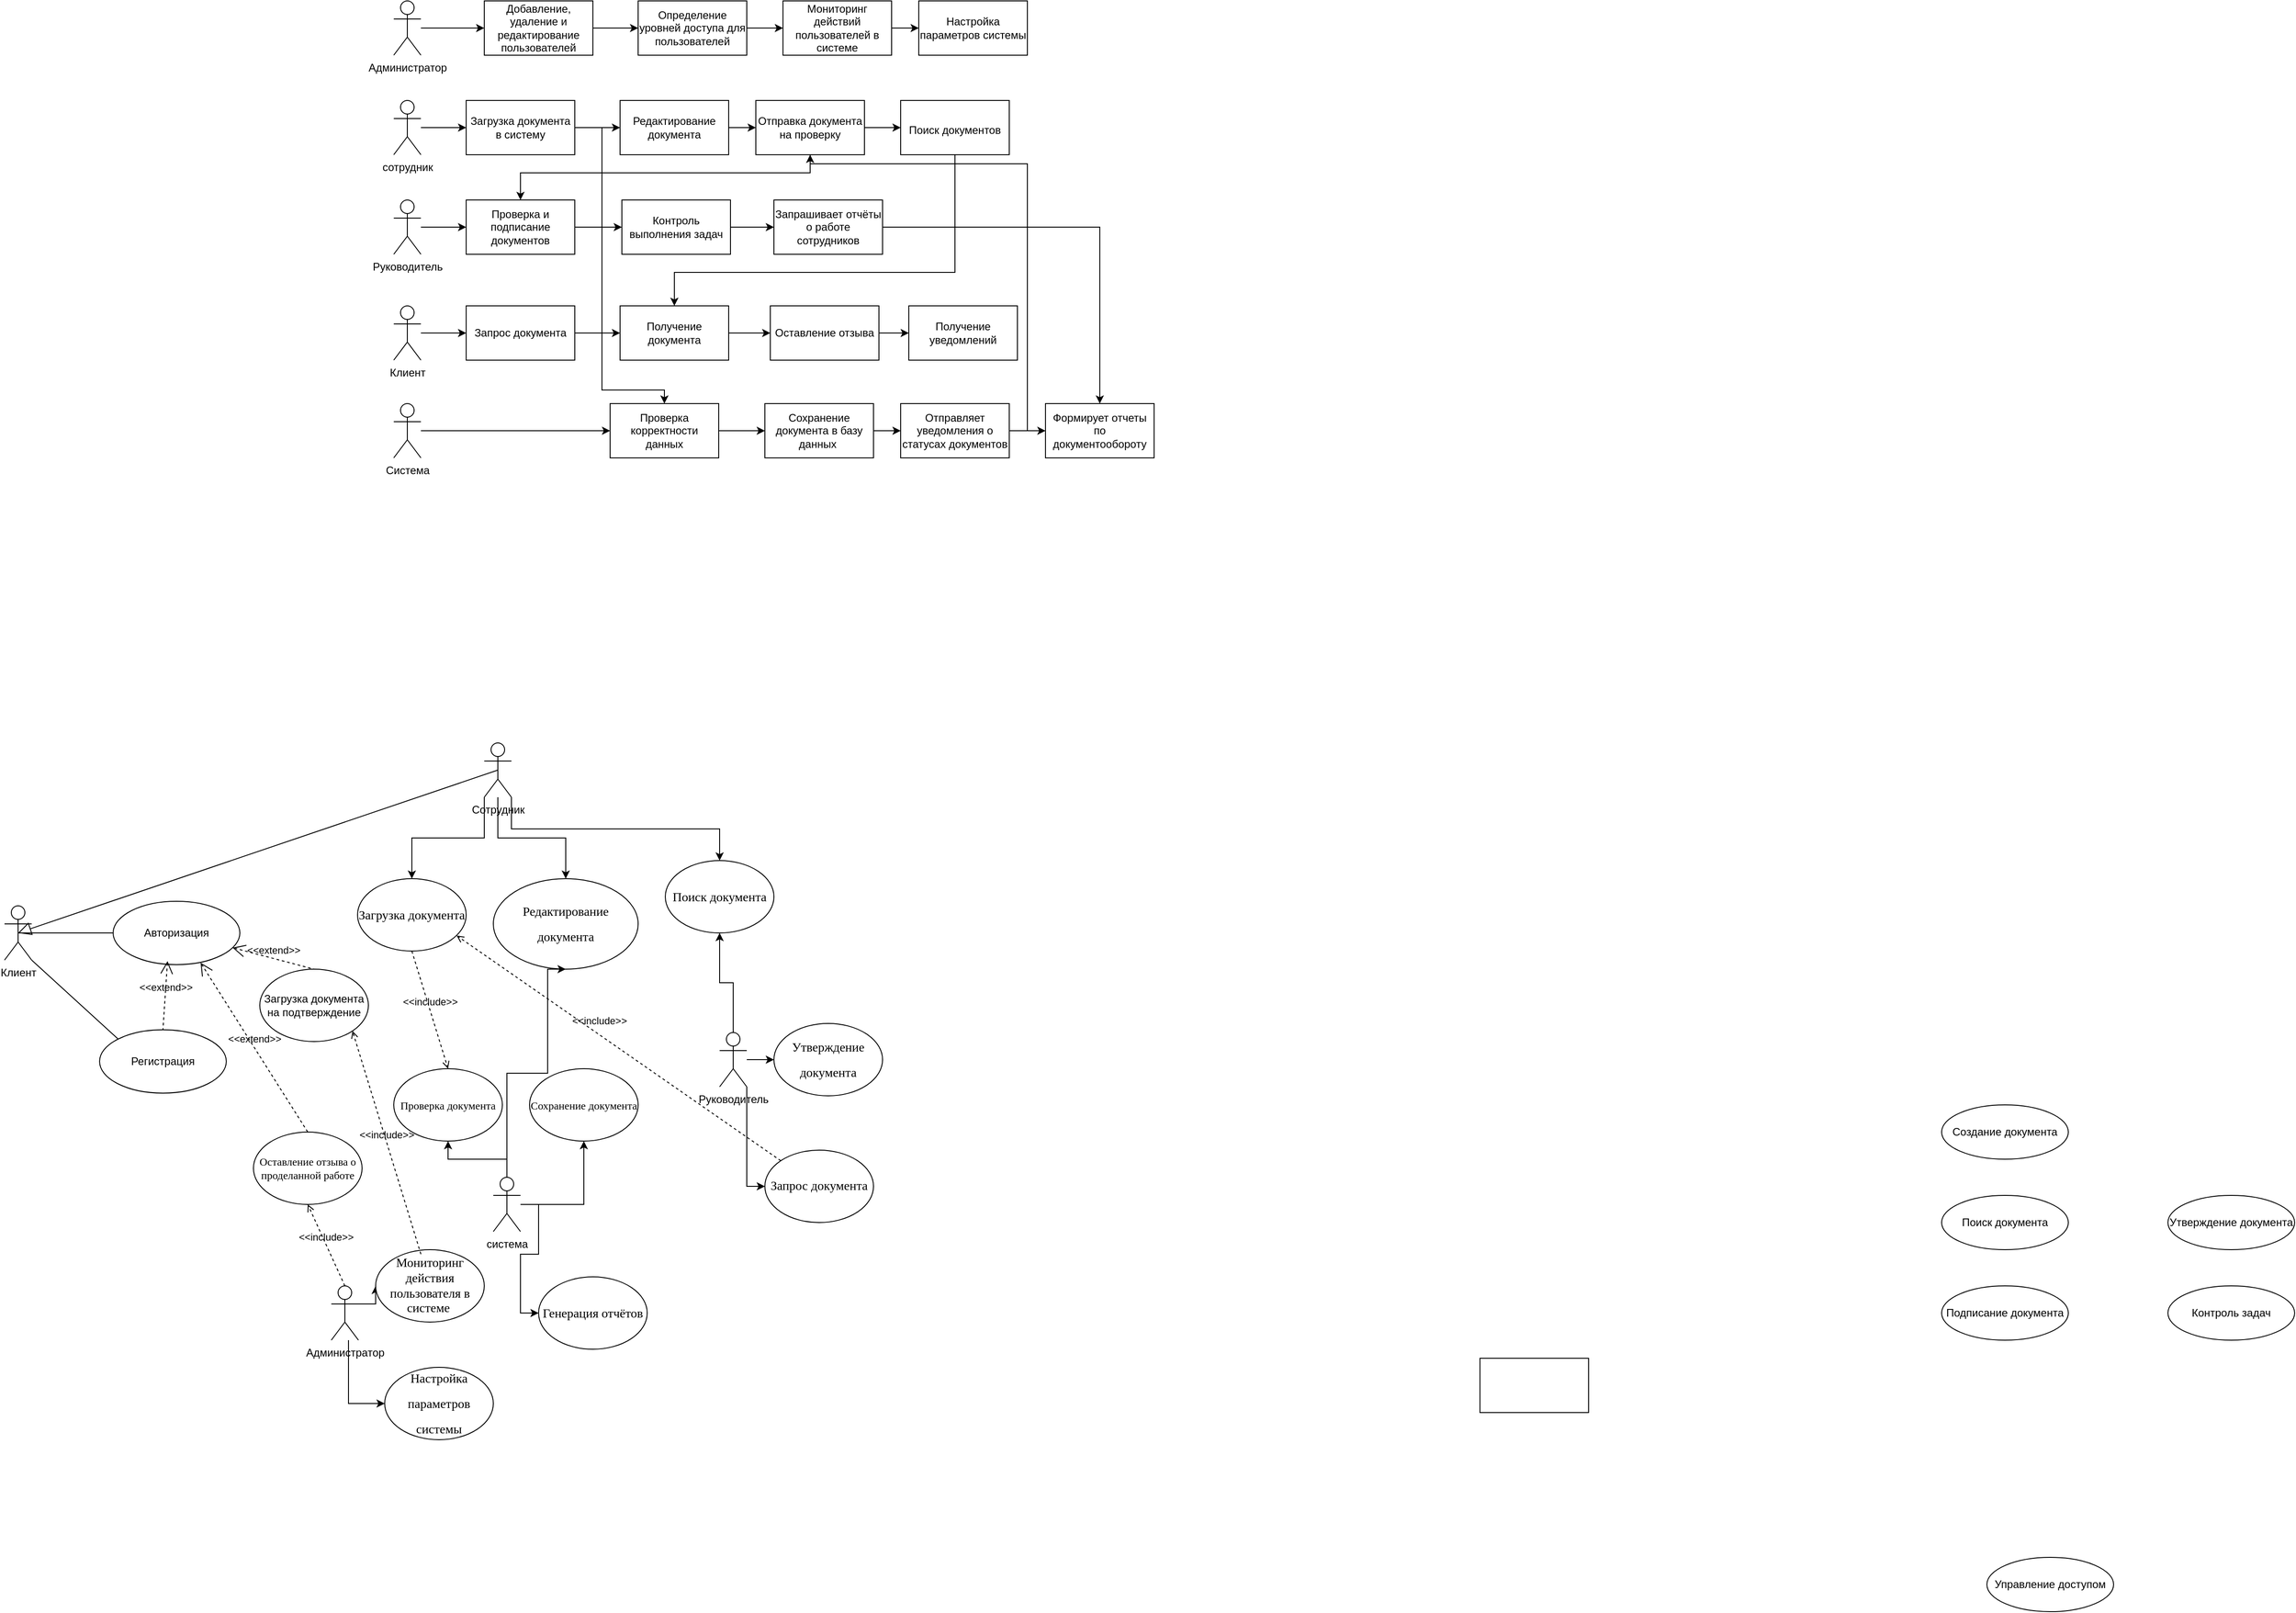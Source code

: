 <mxfile version="26.0.14">
  <diagram name="Use Case Diagram" id="use_case_1">
    <mxGraphModel dx="665576" dy="669605" grid="1" gridSize="10" guides="1" tooltips="1" connect="1" arrows="1" fold="1" page="1" pageScale="1" pageWidth="827" pageHeight="1169" math="0" shadow="0">
      <root>
        <mxCell id="0" />
        <mxCell id="1" parent="0" />
        <mxCell id="5" value="Создание документа" style="ellipse;whiteSpace=wrap;" parent="1" vertex="1">
          <mxGeometry x="250" y="100" width="140" height="60" as="geometry" />
        </mxCell>
        <mxCell id="6" value="Поиск документа" style="ellipse;whiteSpace=wrap;" parent="1" vertex="1">
          <mxGeometry x="250" y="200" width="140" height="60" as="geometry" />
        </mxCell>
        <mxCell id="7" value="Подписание документа" style="ellipse;whiteSpace=wrap;" parent="1" vertex="1">
          <mxGeometry x="250" y="300" width="140" height="60" as="geometry" />
        </mxCell>
        <mxCell id="8" value="Утверждение документа" style="ellipse;whiteSpace=wrap;" parent="1" vertex="1">
          <mxGeometry x="500" y="200" width="140" height="60" as="geometry" />
        </mxCell>
        <mxCell id="9" value="Контроль задач" style="ellipse;whiteSpace=wrap;" parent="1" vertex="1">
          <mxGeometry x="500" y="300" width="140" height="60" as="geometry" />
        </mxCell>
        <mxCell id="10" value="Управление доступом" style="ellipse;whiteSpace=wrap;" parent="1" vertex="1">
          <mxGeometry x="300" y="600" width="140" height="60" as="geometry" />
        </mxCell>
        <mxCell id="11" parent="1" target="5" edge="1" />
        <mxCell id="12" parent="1" target="6" edge="1" />
        <mxCell id="13" parent="1" target="7" edge="1" />
        <mxCell id="14" parent="1" target="8" edge="1" />
        <mxCell id="15" parent="1" target="9" edge="1" />
        <mxCell id="16" parent="1" target="10" edge="1" />
        <mxCell id="1HhsdRIlkmis1yDEBjAZ-37" style="edgeStyle=orthogonalEdgeStyle;rounded=0;orthogonalLoop=1;jettySize=auto;html=1;entryX=0;entryY=0.5;entryDx=0;entryDy=0;" edge="1" parent="1" source="1HhsdRIlkmis1yDEBjAZ-16" target="1HhsdRIlkmis1yDEBjAZ-36">
          <mxGeometry relative="1" as="geometry" />
        </mxCell>
        <mxCell id="1HhsdRIlkmis1yDEBjAZ-16" value="Администратор" style="shape=umlActor;verticalLabelPosition=bottom;verticalAlign=top;html=1;outlineConnect=0;" vertex="1" parent="1">
          <mxGeometry x="-1460" y="-1120" width="30" height="60" as="geometry" />
        </mxCell>
        <mxCell id="1HhsdRIlkmis1yDEBjAZ-25" style="edgeStyle=orthogonalEdgeStyle;rounded=0;orthogonalLoop=1;jettySize=auto;html=1;" edge="1" parent="1" source="1HhsdRIlkmis1yDEBjAZ-20" target="1HhsdRIlkmis1yDEBjAZ-24">
          <mxGeometry relative="1" as="geometry" />
        </mxCell>
        <mxCell id="1HhsdRIlkmis1yDEBjAZ-20" value="сотрудник" style="shape=umlActor;verticalLabelPosition=bottom;verticalAlign=top;html=1;outlineConnect=0;" vertex="1" parent="1">
          <mxGeometry x="-1460" y="-1010" width="30" height="60" as="geometry" />
        </mxCell>
        <mxCell id="1HhsdRIlkmis1yDEBjAZ-52" style="edgeStyle=orthogonalEdgeStyle;rounded=0;orthogonalLoop=1;jettySize=auto;html=1;entryX=0;entryY=0.5;entryDx=0;entryDy=0;" edge="1" parent="1" source="1HhsdRIlkmis1yDEBjAZ-21" target="1HhsdRIlkmis1yDEBjAZ-51">
          <mxGeometry relative="1" as="geometry" />
        </mxCell>
        <mxCell id="1HhsdRIlkmis1yDEBjAZ-21" value="Руководитель" style="shape=umlActor;verticalLabelPosition=bottom;verticalAlign=top;html=1;outlineConnect=0;" vertex="1" parent="1">
          <mxGeometry x="-1460" y="-900" width="30" height="60" as="geometry" />
        </mxCell>
        <mxCell id="1HhsdRIlkmis1yDEBjAZ-68" style="edgeStyle=orthogonalEdgeStyle;rounded=0;orthogonalLoop=1;jettySize=auto;html=1;entryX=0;entryY=0.5;entryDx=0;entryDy=0;" edge="1" parent="1" source="1HhsdRIlkmis1yDEBjAZ-22" target="1HhsdRIlkmis1yDEBjAZ-56">
          <mxGeometry relative="1" as="geometry" />
        </mxCell>
        <mxCell id="1HhsdRIlkmis1yDEBjAZ-22" value="Клиент" style="shape=umlActor;verticalLabelPosition=bottom;verticalAlign=top;html=1;outlineConnect=0;" vertex="1" parent="1">
          <mxGeometry x="-1460" y="-783" width="30" height="60" as="geometry" />
        </mxCell>
        <mxCell id="1HhsdRIlkmis1yDEBjAZ-35" style="edgeStyle=orthogonalEdgeStyle;rounded=0;orthogonalLoop=1;jettySize=auto;html=1;" edge="1" parent="1" source="1HhsdRIlkmis1yDEBjAZ-23" target="1HhsdRIlkmis1yDEBjAZ-26">
          <mxGeometry relative="1" as="geometry" />
        </mxCell>
        <mxCell id="1HhsdRIlkmis1yDEBjAZ-23" value="Система" style="shape=umlActor;verticalLabelPosition=bottom;verticalAlign=top;html=1;outlineConnect=0;" vertex="1" parent="1">
          <mxGeometry x="-1460" y="-675" width="30" height="60" as="geometry" />
        </mxCell>
        <mxCell id="1HhsdRIlkmis1yDEBjAZ-45" style="edgeStyle=orthogonalEdgeStyle;rounded=0;orthogonalLoop=1;jettySize=auto;html=1;entryX=0;entryY=0.5;entryDx=0;entryDy=0;" edge="1" parent="1" source="1HhsdRIlkmis1yDEBjAZ-24" target="1HhsdRIlkmis1yDEBjAZ-44">
          <mxGeometry relative="1" as="geometry" />
        </mxCell>
        <mxCell id="1HhsdRIlkmis1yDEBjAZ-46" style="edgeStyle=orthogonalEdgeStyle;rounded=0;orthogonalLoop=1;jettySize=auto;html=1;entryX=0.5;entryY=0;entryDx=0;entryDy=0;" edge="1" parent="1" source="1HhsdRIlkmis1yDEBjAZ-24" target="1HhsdRIlkmis1yDEBjAZ-26">
          <mxGeometry relative="1" as="geometry">
            <Array as="points">
              <mxPoint x="-1230" y="-980" />
              <mxPoint x="-1230" y="-690" />
              <mxPoint x="-1161" y="-690" />
            </Array>
          </mxGeometry>
        </mxCell>
        <mxCell id="1HhsdRIlkmis1yDEBjAZ-24" value="Загрузка документа в систему" style="rounded=0;whiteSpace=wrap;html=1;" vertex="1" parent="1">
          <mxGeometry x="-1380" y="-1010" width="120" height="60" as="geometry" />
        </mxCell>
        <mxCell id="1HhsdRIlkmis1yDEBjAZ-29" style="edgeStyle=orthogonalEdgeStyle;rounded=0;orthogonalLoop=1;jettySize=auto;html=1;exitX=1;exitY=0.5;exitDx=0;exitDy=0;" edge="1" parent="1" source="1HhsdRIlkmis1yDEBjAZ-26" target="1HhsdRIlkmis1yDEBjAZ-28">
          <mxGeometry relative="1" as="geometry" />
        </mxCell>
        <mxCell id="1HhsdRIlkmis1yDEBjAZ-26" value="Проверка корректности данных" style="rounded=0;whiteSpace=wrap;html=1;" vertex="1" parent="1">
          <mxGeometry x="-1221" y="-675" width="120" height="60" as="geometry" />
        </mxCell>
        <mxCell id="1HhsdRIlkmis1yDEBjAZ-32" style="edgeStyle=orthogonalEdgeStyle;rounded=0;orthogonalLoop=1;jettySize=auto;html=1;exitX=1;exitY=0.5;exitDx=0;exitDy=0;" edge="1" parent="1" source="1HhsdRIlkmis1yDEBjAZ-28" target="1HhsdRIlkmis1yDEBjAZ-31">
          <mxGeometry relative="1" as="geometry" />
        </mxCell>
        <mxCell id="1HhsdRIlkmis1yDEBjAZ-28" value="Сохранение документа в базу данных&amp;nbsp;" style="rounded=0;whiteSpace=wrap;html=1;" vertex="1" parent="1">
          <mxGeometry x="-1050" y="-675" width="120" height="60" as="geometry" />
        </mxCell>
        <mxCell id="1HhsdRIlkmis1yDEBjAZ-34" style="edgeStyle=orthogonalEdgeStyle;rounded=0;orthogonalLoop=1;jettySize=auto;html=1;exitX=1;exitY=0.5;exitDx=0;exitDy=0;" edge="1" parent="1" source="1HhsdRIlkmis1yDEBjAZ-31" target="1HhsdRIlkmis1yDEBjAZ-33">
          <mxGeometry relative="1" as="geometry" />
        </mxCell>
        <mxCell id="1HhsdRIlkmis1yDEBjAZ-72" style="edgeStyle=orthogonalEdgeStyle;rounded=0;orthogonalLoop=1;jettySize=auto;html=1;" edge="1" parent="1" source="1HhsdRIlkmis1yDEBjAZ-31" target="1HhsdRIlkmis1yDEBjAZ-47">
          <mxGeometry relative="1" as="geometry">
            <Array as="points">
              <mxPoint x="-760" y="-645" />
              <mxPoint x="-760" y="-940" />
              <mxPoint x="-1000" y="-940" />
            </Array>
          </mxGeometry>
        </mxCell>
        <mxCell id="1HhsdRIlkmis1yDEBjAZ-31" value="Отправляет уведомления о статусах документов" style="rounded=0;whiteSpace=wrap;html=1;" vertex="1" parent="1">
          <mxGeometry x="-900" y="-675" width="120" height="60" as="geometry" />
        </mxCell>
        <mxCell id="1HhsdRIlkmis1yDEBjAZ-33" value="Формирует отчеты по документообороту" style="rounded=0;whiteSpace=wrap;html=1;" vertex="1" parent="1">
          <mxGeometry x="-740" y="-675" width="120" height="60" as="geometry" />
        </mxCell>
        <mxCell id="1HhsdRIlkmis1yDEBjAZ-39" style="edgeStyle=orthogonalEdgeStyle;rounded=0;orthogonalLoop=1;jettySize=auto;html=1;exitX=1;exitY=0.5;exitDx=0;exitDy=0;entryX=0;entryY=0.5;entryDx=0;entryDy=0;" edge="1" parent="1" source="1HhsdRIlkmis1yDEBjAZ-36" target="1HhsdRIlkmis1yDEBjAZ-38">
          <mxGeometry relative="1" as="geometry" />
        </mxCell>
        <mxCell id="1HhsdRIlkmis1yDEBjAZ-36" value="Добавление, удаление и редактирование пользователей" style="rounded=0;whiteSpace=wrap;html=1;" vertex="1" parent="1">
          <mxGeometry x="-1360" y="-1120" width="120" height="60" as="geometry" />
        </mxCell>
        <mxCell id="1HhsdRIlkmis1yDEBjAZ-43" style="edgeStyle=orthogonalEdgeStyle;rounded=0;orthogonalLoop=1;jettySize=auto;html=1;" edge="1" parent="1" source="1HhsdRIlkmis1yDEBjAZ-38" target="1HhsdRIlkmis1yDEBjAZ-40">
          <mxGeometry relative="1" as="geometry" />
        </mxCell>
        <mxCell id="1HhsdRIlkmis1yDEBjAZ-38" value="Определение уровней доступа для пользователей" style="rounded=0;whiteSpace=wrap;html=1;" vertex="1" parent="1">
          <mxGeometry x="-1190" y="-1120" width="120" height="60" as="geometry" />
        </mxCell>
        <mxCell id="1HhsdRIlkmis1yDEBjAZ-42" style="edgeStyle=orthogonalEdgeStyle;rounded=0;orthogonalLoop=1;jettySize=auto;html=1;exitX=1;exitY=0.5;exitDx=0;exitDy=0;entryX=0;entryY=0.5;entryDx=0;entryDy=0;" edge="1" parent="1" source="1HhsdRIlkmis1yDEBjAZ-40" target="1HhsdRIlkmis1yDEBjAZ-41">
          <mxGeometry relative="1" as="geometry" />
        </mxCell>
        <mxCell id="1HhsdRIlkmis1yDEBjAZ-40" value="Мониторинг действий пользователей в системе" style="rounded=0;whiteSpace=wrap;html=1;" vertex="1" parent="1">
          <mxGeometry x="-1030" y="-1120" width="120" height="60" as="geometry" />
        </mxCell>
        <mxCell id="1HhsdRIlkmis1yDEBjAZ-41" value="Настройка параметров системы" style="rounded=0;whiteSpace=wrap;html=1;" vertex="1" parent="1">
          <mxGeometry x="-880" y="-1120" width="120" height="60" as="geometry" />
        </mxCell>
        <mxCell id="1HhsdRIlkmis1yDEBjAZ-48" style="edgeStyle=orthogonalEdgeStyle;rounded=0;orthogonalLoop=1;jettySize=auto;html=1;entryX=0;entryY=0.5;entryDx=0;entryDy=0;" edge="1" parent="1" source="1HhsdRIlkmis1yDEBjAZ-44" target="1HhsdRIlkmis1yDEBjAZ-47">
          <mxGeometry relative="1" as="geometry" />
        </mxCell>
        <mxCell id="1HhsdRIlkmis1yDEBjAZ-44" value="Редактирование документа" style="rounded=0;whiteSpace=wrap;html=1;" vertex="1" parent="1">
          <mxGeometry x="-1210" y="-1010" width="120" height="60" as="geometry" />
        </mxCell>
        <mxCell id="1HhsdRIlkmis1yDEBjAZ-50" style="edgeStyle=orthogonalEdgeStyle;rounded=0;orthogonalLoop=1;jettySize=auto;html=1;exitX=1;exitY=0.5;exitDx=0;exitDy=0;entryX=0;entryY=0.5;entryDx=0;entryDy=0;" edge="1" parent="1" source="1HhsdRIlkmis1yDEBjAZ-47" target="1HhsdRIlkmis1yDEBjAZ-49">
          <mxGeometry relative="1" as="geometry" />
        </mxCell>
        <mxCell id="1HhsdRIlkmis1yDEBjAZ-53" style="edgeStyle=orthogonalEdgeStyle;rounded=0;orthogonalLoop=1;jettySize=auto;html=1;entryX=0.5;entryY=0;entryDx=0;entryDy=0;" edge="1" parent="1" source="1HhsdRIlkmis1yDEBjAZ-47" target="1HhsdRIlkmis1yDEBjAZ-51">
          <mxGeometry relative="1" as="geometry">
            <Array as="points">
              <mxPoint x="-1000" y="-930" />
              <mxPoint x="-1320" y="-930" />
            </Array>
          </mxGeometry>
        </mxCell>
        <mxCell id="1HhsdRIlkmis1yDEBjAZ-47" value="Отправка документа на проверку" style="rounded=0;whiteSpace=wrap;html=1;" vertex="1" parent="1">
          <mxGeometry x="-1060" y="-1010" width="120" height="60" as="geometry" />
        </mxCell>
        <mxCell id="1HhsdRIlkmis1yDEBjAZ-76" style="edgeStyle=orthogonalEdgeStyle;rounded=0;orthogonalLoop=1;jettySize=auto;html=1;entryX=0.5;entryY=0;entryDx=0;entryDy=0;" edge="1" parent="1" source="1HhsdRIlkmis1yDEBjAZ-49" target="1HhsdRIlkmis1yDEBjAZ-58">
          <mxGeometry relative="1" as="geometry">
            <Array as="points">
              <mxPoint x="-840" y="-820" />
              <mxPoint x="-1150" y="-820" />
            </Array>
          </mxGeometry>
        </mxCell>
        <mxCell id="1HhsdRIlkmis1yDEBjAZ-49" value="&lt;table&gt;&lt;tbody&gt;&lt;tr&gt;&lt;td&gt;&lt;/td&gt;&lt;/tr&gt;&lt;/tbody&gt;&lt;/table&gt;&lt;table&gt;&lt;tbody&gt;&lt;tr&gt;&lt;td&gt;Поиск документов&lt;/td&gt;&lt;/tr&gt;&lt;/tbody&gt;&lt;/table&gt;" style="rounded=0;whiteSpace=wrap;html=1;" vertex="1" parent="1">
          <mxGeometry x="-900" y="-1010" width="120" height="60" as="geometry" />
        </mxCell>
        <mxCell id="1HhsdRIlkmis1yDEBjAZ-64" style="edgeStyle=orthogonalEdgeStyle;rounded=0;orthogonalLoop=1;jettySize=auto;html=1;entryX=0;entryY=0.5;entryDx=0;entryDy=0;" edge="1" parent="1" source="1HhsdRIlkmis1yDEBjAZ-51" target="1HhsdRIlkmis1yDEBjAZ-63">
          <mxGeometry relative="1" as="geometry" />
        </mxCell>
        <mxCell id="1HhsdRIlkmis1yDEBjAZ-51" value="Проверка и подписание документов" style="rounded=0;whiteSpace=wrap;html=1;" vertex="1" parent="1">
          <mxGeometry x="-1380" y="-900" width="120" height="60" as="geometry" />
        </mxCell>
        <mxCell id="1HhsdRIlkmis1yDEBjAZ-74" style="edgeStyle=orthogonalEdgeStyle;rounded=0;orthogonalLoop=1;jettySize=auto;html=1;exitX=1;exitY=0.5;exitDx=0;exitDy=0;entryX=0.5;entryY=0;entryDx=0;entryDy=0;" edge="1" parent="1" source="1HhsdRIlkmis1yDEBjAZ-54" target="1HhsdRIlkmis1yDEBjAZ-33">
          <mxGeometry relative="1" as="geometry" />
        </mxCell>
        <mxCell id="1HhsdRIlkmis1yDEBjAZ-54" value="Запрашивает отчёты о работе сотрудников" style="rounded=0;whiteSpace=wrap;html=1;" vertex="1" parent="1">
          <mxGeometry x="-1040" y="-900" width="120" height="60" as="geometry" />
        </mxCell>
        <mxCell id="1HhsdRIlkmis1yDEBjAZ-69" style="edgeStyle=orthogonalEdgeStyle;rounded=0;orthogonalLoop=1;jettySize=auto;html=1;entryX=0;entryY=0.5;entryDx=0;entryDy=0;" edge="1" parent="1" source="1HhsdRIlkmis1yDEBjAZ-56" target="1HhsdRIlkmis1yDEBjAZ-58">
          <mxGeometry relative="1" as="geometry" />
        </mxCell>
        <mxCell id="1HhsdRIlkmis1yDEBjAZ-56" value="Запрос документа" style="rounded=0;whiteSpace=wrap;html=1;" vertex="1" parent="1">
          <mxGeometry x="-1380" y="-783" width="120" height="60" as="geometry" />
        </mxCell>
        <mxCell id="1HhsdRIlkmis1yDEBjAZ-57" value="" style="rounded=0;whiteSpace=wrap;html=1;" vertex="1" parent="1">
          <mxGeometry x="-260" y="380" width="120" height="60" as="geometry" />
        </mxCell>
        <mxCell id="1HhsdRIlkmis1yDEBjAZ-70" style="edgeStyle=orthogonalEdgeStyle;rounded=0;orthogonalLoop=1;jettySize=auto;html=1;exitX=1;exitY=0.5;exitDx=0;exitDy=0;entryX=0;entryY=0.5;entryDx=0;entryDy=0;" edge="1" parent="1" source="1HhsdRIlkmis1yDEBjAZ-58" target="1HhsdRIlkmis1yDEBjAZ-59">
          <mxGeometry relative="1" as="geometry" />
        </mxCell>
        <mxCell id="1HhsdRIlkmis1yDEBjAZ-58" value="Получение документа" style="rounded=0;whiteSpace=wrap;html=1;" vertex="1" parent="1">
          <mxGeometry x="-1210" y="-783" width="120" height="60" as="geometry" />
        </mxCell>
        <mxCell id="1HhsdRIlkmis1yDEBjAZ-71" style="edgeStyle=orthogonalEdgeStyle;rounded=0;orthogonalLoop=1;jettySize=auto;html=1;exitX=1;exitY=0.5;exitDx=0;exitDy=0;entryX=0;entryY=0.5;entryDx=0;entryDy=0;" edge="1" parent="1" source="1HhsdRIlkmis1yDEBjAZ-59" target="1HhsdRIlkmis1yDEBjAZ-62">
          <mxGeometry relative="1" as="geometry" />
        </mxCell>
        <mxCell id="1HhsdRIlkmis1yDEBjAZ-59" value="Оставление отзыва" style="rounded=0;whiteSpace=wrap;html=1;" vertex="1" parent="1">
          <mxGeometry x="-1044" y="-783" width="120" height="60" as="geometry" />
        </mxCell>
        <mxCell id="1HhsdRIlkmis1yDEBjAZ-62" value="Получение уведомлений" style="rounded=0;whiteSpace=wrap;html=1;" vertex="1" parent="1">
          <mxGeometry x="-891" y="-783" width="120" height="60" as="geometry" />
        </mxCell>
        <mxCell id="1HhsdRIlkmis1yDEBjAZ-66" style="edgeStyle=orthogonalEdgeStyle;rounded=0;orthogonalLoop=1;jettySize=auto;html=1;exitX=1;exitY=0.5;exitDx=0;exitDy=0;entryX=0;entryY=0.5;entryDx=0;entryDy=0;" edge="1" parent="1" source="1HhsdRIlkmis1yDEBjAZ-63" target="1HhsdRIlkmis1yDEBjAZ-54">
          <mxGeometry relative="1" as="geometry">
            <mxPoint x="-1060" y="-870" as="targetPoint" />
          </mxGeometry>
        </mxCell>
        <mxCell id="1HhsdRIlkmis1yDEBjAZ-63" value="Контроль выполнения задач" style="rounded=0;whiteSpace=wrap;html=1;" vertex="1" parent="1">
          <mxGeometry x="-1208" y="-900" width="120" height="60" as="geometry" />
        </mxCell>
        <mxCell id="1HhsdRIlkmis1yDEBjAZ-92" style="edgeStyle=orthogonalEdgeStyle;rounded=0;orthogonalLoop=1;jettySize=auto;html=1;exitX=0;exitY=1;exitDx=0;exitDy=0;exitPerimeter=0;entryX=0.5;entryY=0;entryDx=0;entryDy=0;" edge="1" parent="1" source="1HhsdRIlkmis1yDEBjAZ-77" target="1HhsdRIlkmis1yDEBjAZ-88">
          <mxGeometry relative="1" as="geometry" />
        </mxCell>
        <mxCell id="1HhsdRIlkmis1yDEBjAZ-94" style="edgeStyle=orthogonalEdgeStyle;rounded=0;orthogonalLoop=1;jettySize=auto;html=1;entryX=0.5;entryY=0;entryDx=0;entryDy=0;" edge="1" parent="1" source="1HhsdRIlkmis1yDEBjAZ-77" target="1HhsdRIlkmis1yDEBjAZ-93">
          <mxGeometry relative="1" as="geometry" />
        </mxCell>
        <mxCell id="1HhsdRIlkmis1yDEBjAZ-96" style="edgeStyle=orthogonalEdgeStyle;rounded=0;orthogonalLoop=1;jettySize=auto;html=1;exitX=1;exitY=1;exitDx=0;exitDy=0;exitPerimeter=0;entryX=0.5;entryY=0;entryDx=0;entryDy=0;" edge="1" parent="1" source="1HhsdRIlkmis1yDEBjAZ-77" target="1HhsdRIlkmis1yDEBjAZ-95">
          <mxGeometry relative="1" as="geometry" />
        </mxCell>
        <mxCell id="1HhsdRIlkmis1yDEBjAZ-77" value="Сотрудник" style="shape=umlActor;verticalLabelPosition=bottom;verticalAlign=top;html=1;outlineConnect=0;" vertex="1" parent="1">
          <mxGeometry x="-1360" y="-300" width="30" height="60" as="geometry" />
        </mxCell>
        <mxCell id="1HhsdRIlkmis1yDEBjAZ-88" value="&lt;span style=&quot;text-align: start; line-height: 28px; font-family: &amp;quot;Times New Roman&amp;quot;, serif;&quot; lang=&quot;EN-US&quot;&gt;&lt;font style=&quot;font-size: 14px;&quot;&gt;Загрузка документа&lt;/font&gt;&lt;/span&gt;&lt;span style=&quot;font-size: medium; text-align: start;&quot;&gt;&lt;/span&gt;" style="ellipse;whiteSpace=wrap;html=1;" vertex="1" parent="1">
          <mxGeometry x="-1500" y="-150" width="120" height="80" as="geometry" />
        </mxCell>
        <mxCell id="1HhsdRIlkmis1yDEBjAZ-93" value="&lt;span style=&quot;text-align: start; line-height: 28px; font-family: &amp;quot;Times New Roman&amp;quot;, serif;&quot; lang=&quot;EN-US&quot;&gt;&lt;font style=&quot;font-size: 14px;&quot;&gt;Редактирование документа&lt;/font&gt;&lt;/span&gt;&lt;span style=&quot;font-size: medium; text-align: start;&quot;&gt;&lt;/span&gt;" style="ellipse;whiteSpace=wrap;html=1;" vertex="1" parent="1">
          <mxGeometry x="-1350" y="-150" width="160" height="100" as="geometry" />
        </mxCell>
        <mxCell id="1HhsdRIlkmis1yDEBjAZ-95" value="&lt;span style=&quot;text-align: start; line-height: 28px; font-family: &amp;quot;Times New Roman&amp;quot;, serif;&quot; lang=&quot;EN-US&quot;&gt;&lt;font style=&quot;font-size: 14px;&quot;&gt;Поиск документа&lt;/font&gt;&lt;/span&gt;&lt;span style=&quot;font-size: medium; text-align: start;&quot;&gt;&lt;/span&gt;" style="ellipse;whiteSpace=wrap;html=1;" vertex="1" parent="1">
          <mxGeometry x="-1160" y="-170" width="120" height="80" as="geometry" />
        </mxCell>
        <mxCell id="1HhsdRIlkmis1yDEBjAZ-100" style="edgeStyle=orthogonalEdgeStyle;rounded=0;orthogonalLoop=1;jettySize=auto;html=1;exitX=0.5;exitY=0;exitDx=0;exitDy=0;exitPerimeter=0;entryX=0.5;entryY=1;entryDx=0;entryDy=0;" edge="1" parent="1" source="1HhsdRIlkmis1yDEBjAZ-98" target="1HhsdRIlkmis1yDEBjAZ-95">
          <mxGeometry relative="1" as="geometry" />
        </mxCell>
        <mxCell id="1HhsdRIlkmis1yDEBjAZ-102" style="edgeStyle=orthogonalEdgeStyle;rounded=0;orthogonalLoop=1;jettySize=auto;html=1;" edge="1" parent="1" source="1HhsdRIlkmis1yDEBjAZ-98" target="1HhsdRIlkmis1yDEBjAZ-101">
          <mxGeometry relative="1" as="geometry" />
        </mxCell>
        <mxCell id="1HhsdRIlkmis1yDEBjAZ-105" style="edgeStyle=orthogonalEdgeStyle;rounded=0;orthogonalLoop=1;jettySize=auto;html=1;exitX=1;exitY=1;exitDx=0;exitDy=0;exitPerimeter=0;entryX=0;entryY=0.5;entryDx=0;entryDy=0;" edge="1" parent="1" source="1HhsdRIlkmis1yDEBjAZ-98" target="1HhsdRIlkmis1yDEBjAZ-104">
          <mxGeometry relative="1" as="geometry" />
        </mxCell>
        <mxCell id="1HhsdRIlkmis1yDEBjAZ-98" value="Руководитель" style="shape=umlActor;verticalLabelPosition=bottom;verticalAlign=top;html=1;outlineConnect=0;" vertex="1" parent="1">
          <mxGeometry x="-1100" y="20" width="30" height="60" as="geometry" />
        </mxCell>
        <mxCell id="1HhsdRIlkmis1yDEBjAZ-101" value="&lt;span style=&quot;text-align: start; line-height: 28px; font-family: &amp;quot;Times New Roman&amp;quot;, serif;&quot; lang=&quot;EN-US&quot;&gt;&lt;font style=&quot;font-size: 14px;&quot;&gt;Утверждение документа&lt;/font&gt;&lt;/span&gt;&lt;span style=&quot;font-size: medium; text-align: start;&quot;&gt;&lt;/span&gt;" style="ellipse;whiteSpace=wrap;html=1;" vertex="1" parent="1">
          <mxGeometry x="-1040" y="10" width="120" height="80" as="geometry" />
        </mxCell>
        <mxCell id="1HhsdRIlkmis1yDEBjAZ-104" value="&lt;font style=&quot;font-size: 14px;&quot; face=&quot;Times New Roman&quot;&gt;Запрос документа&lt;/font&gt;" style="ellipse;whiteSpace=wrap;html=1;" vertex="1" parent="1">
          <mxGeometry x="-1050" y="150" width="120" height="80" as="geometry" />
        </mxCell>
        <mxCell id="1HhsdRIlkmis1yDEBjAZ-106" value="&lt;font style=&quot;font-size: 12px;&quot; face=&quot;Times New Roman&quot;&gt;Оставление отзыва о проделанной работе&lt;/font&gt;" style="ellipse;whiteSpace=wrap;html=1;" vertex="1" parent="1">
          <mxGeometry x="-1615" y="130" width="120" height="80" as="geometry" />
        </mxCell>
        <mxCell id="1HhsdRIlkmis1yDEBjAZ-114" style="edgeStyle=orthogonalEdgeStyle;rounded=0;orthogonalLoop=1;jettySize=auto;html=1;entryX=0.5;entryY=1;entryDx=0;entryDy=0;" edge="1" parent="1" source="1HhsdRIlkmis1yDEBjAZ-110" target="1HhsdRIlkmis1yDEBjAZ-113">
          <mxGeometry relative="1" as="geometry" />
        </mxCell>
        <mxCell id="1HhsdRIlkmis1yDEBjAZ-116" style="edgeStyle=orthogonalEdgeStyle;rounded=0;orthogonalLoop=1;jettySize=auto;html=1;entryX=0.5;entryY=1;entryDx=0;entryDy=0;" edge="1" parent="1" source="1HhsdRIlkmis1yDEBjAZ-110" target="1HhsdRIlkmis1yDEBjAZ-115">
          <mxGeometry relative="1" as="geometry" />
        </mxCell>
        <mxCell id="1HhsdRIlkmis1yDEBjAZ-117" style="edgeStyle=orthogonalEdgeStyle;rounded=0;orthogonalLoop=1;jettySize=auto;html=1;entryX=0.5;entryY=1;entryDx=0;entryDy=0;" edge="1" parent="1" source="1HhsdRIlkmis1yDEBjAZ-110" target="1HhsdRIlkmis1yDEBjAZ-93">
          <mxGeometry relative="1" as="geometry">
            <Array as="points">
              <mxPoint x="-1335" y="65" />
              <mxPoint x="-1290" y="65" />
              <mxPoint x="-1290" y="-50" />
            </Array>
          </mxGeometry>
        </mxCell>
        <mxCell id="1HhsdRIlkmis1yDEBjAZ-120" style="edgeStyle=orthogonalEdgeStyle;rounded=0;orthogonalLoop=1;jettySize=auto;html=1;entryX=0;entryY=0.5;entryDx=0;entryDy=0;" edge="1" parent="1" source="1HhsdRIlkmis1yDEBjAZ-110" target="1HhsdRIlkmis1yDEBjAZ-119">
          <mxGeometry relative="1" as="geometry" />
        </mxCell>
        <mxCell id="1HhsdRIlkmis1yDEBjAZ-110" value="система" style="shape=umlActor;verticalLabelPosition=bottom;verticalAlign=top;html=1;outlineConnect=0;" vertex="1" parent="1">
          <mxGeometry x="-1350" y="180" width="30" height="60" as="geometry" />
        </mxCell>
        <mxCell id="1HhsdRIlkmis1yDEBjAZ-113" value="&lt;span style=&quot;text-align: start; line-height: 28px; font-family: &amp;quot;Times New Roman&amp;quot;, serif;&quot; lang=&quot;EN-US&quot;&gt;&lt;font style=&quot;font-size: 12px;&quot;&gt;Проверка документа&lt;/font&gt;&lt;/span&gt;&lt;span style=&quot;font-size: medium; text-align: start;&quot;&gt;&lt;/span&gt;" style="ellipse;whiteSpace=wrap;html=1;" vertex="1" parent="1">
          <mxGeometry x="-1460" y="60" width="120" height="80" as="geometry" />
        </mxCell>
        <mxCell id="1HhsdRIlkmis1yDEBjAZ-115" value="&lt;span style=&quot;text-align: start; line-height: 28px; font-family: &amp;quot;Times New Roman&amp;quot;, serif;&quot; lang=&quot;EN-US&quot;&gt;&lt;font style=&quot;font-size: 12px;&quot;&gt;Сохранение документа&lt;/font&gt;&lt;/span&gt;&lt;span style=&quot;font-size: medium; text-align: start;&quot;&gt;&lt;/span&gt;" style="ellipse;whiteSpace=wrap;html=1;" vertex="1" parent="1">
          <mxGeometry x="-1310" y="60" width="120" height="80" as="geometry" />
        </mxCell>
        <mxCell id="1HhsdRIlkmis1yDEBjAZ-119" value="&lt;span style=&quot;text-align: start; line-height: 28px; font-family: &amp;quot;Times New Roman&amp;quot;, serif;&quot; lang=&quot;EN-US&quot;&gt;&lt;font style=&quot;font-size: 14px;&quot;&gt;Генерация отчётов&lt;/font&gt;&lt;/span&gt;&lt;span style=&quot;font-size: medium; text-align: start;&quot;&gt;&lt;/span&gt;" style="ellipse;whiteSpace=wrap;html=1;" vertex="1" parent="1">
          <mxGeometry x="-1300" y="290" width="120" height="80" as="geometry" />
        </mxCell>
        <mxCell id="1HhsdRIlkmis1yDEBjAZ-124" value="&amp;lt;&amp;lt;include&amp;gt;&amp;gt;" style="html=1;verticalAlign=bottom;labelBackgroundColor=none;endArrow=open;endFill=0;dashed=1;rounded=0;exitX=0;exitY=0;exitDx=0;exitDy=0;entryX=0.912;entryY=0.786;entryDx=0;entryDy=0;entryPerimeter=0;" edge="1" parent="1" source="1HhsdRIlkmis1yDEBjAZ-104" target="1HhsdRIlkmis1yDEBjAZ-88">
          <mxGeometry x="0.134" y="-5" width="160" relative="1" as="geometry">
            <mxPoint x="-1130" y="180" as="sourcePoint" />
            <mxPoint x="-1360" y="-30" as="targetPoint" />
            <mxPoint as="offset" />
          </mxGeometry>
        </mxCell>
        <mxCell id="1HhsdRIlkmis1yDEBjAZ-125" value="&amp;lt;&amp;lt;include&amp;gt;&amp;gt;" style="html=1;verticalAlign=bottom;labelBackgroundColor=none;endArrow=open;endFill=0;dashed=1;rounded=0;entryX=0.5;entryY=0;entryDx=0;entryDy=0;exitX=0.5;exitY=1;exitDx=0;exitDy=0;" edge="1" parent="1" source="1HhsdRIlkmis1yDEBjAZ-88" target="1HhsdRIlkmis1yDEBjAZ-113">
          <mxGeometry width="160" relative="1" as="geometry">
            <mxPoint x="-1490" as="sourcePoint" />
            <mxPoint x="-1330" as="targetPoint" />
          </mxGeometry>
        </mxCell>
        <mxCell id="1HhsdRIlkmis1yDEBjAZ-127" value="Загрузка документа на&amp;nbsp;подтверждение" style="ellipse;whiteSpace=wrap;html=1;" vertex="1" parent="1">
          <mxGeometry x="-1608" y="-50" width="120" height="80" as="geometry" />
        </mxCell>
        <mxCell id="1HhsdRIlkmis1yDEBjAZ-133" style="edgeStyle=orthogonalEdgeStyle;rounded=0;orthogonalLoop=1;jettySize=auto;html=1;entryX=0;entryY=0.5;entryDx=0;entryDy=0;" edge="1" parent="1" source="1HhsdRIlkmis1yDEBjAZ-128" target="1HhsdRIlkmis1yDEBjAZ-132">
          <mxGeometry relative="1" as="geometry">
            <Array as="points">
              <mxPoint x="-1510" y="430" />
            </Array>
          </mxGeometry>
        </mxCell>
        <mxCell id="1HhsdRIlkmis1yDEBjAZ-135" style="edgeStyle=orthogonalEdgeStyle;rounded=0;orthogonalLoop=1;jettySize=auto;html=1;exitX=1;exitY=0.333;exitDx=0;exitDy=0;exitPerimeter=0;entryX=0;entryY=0.5;entryDx=0;entryDy=0;" edge="1" parent="1" source="1HhsdRIlkmis1yDEBjAZ-128" target="1HhsdRIlkmis1yDEBjAZ-134">
          <mxGeometry relative="1" as="geometry" />
        </mxCell>
        <mxCell id="1HhsdRIlkmis1yDEBjAZ-128" value="Администратор" style="shape=umlActor;verticalLabelPosition=bottom;verticalAlign=top;html=1;outlineConnect=0;" vertex="1" parent="1">
          <mxGeometry x="-1529" y="300" width="30" height="60" as="geometry" />
        </mxCell>
        <mxCell id="1HhsdRIlkmis1yDEBjAZ-130" value="&amp;lt;&amp;lt;include&amp;gt;&amp;gt;" style="html=1;verticalAlign=bottom;labelBackgroundColor=none;endArrow=open;endFill=0;dashed=1;rounded=0;exitX=0.5;exitY=0;exitDx=0;exitDy=0;exitPerimeter=0;entryX=0.5;entryY=1;entryDx=0;entryDy=0;" edge="1" parent="1" source="1HhsdRIlkmis1yDEBjAZ-128" target="1HhsdRIlkmis1yDEBjAZ-106">
          <mxGeometry width="160" relative="1" as="geometry">
            <mxPoint x="-1580" y="250" as="sourcePoint" />
            <mxPoint x="-1420" y="250" as="targetPoint" />
          </mxGeometry>
        </mxCell>
        <mxCell id="1HhsdRIlkmis1yDEBjAZ-132" value="&lt;span style=&quot;text-align: start; line-height: 28px; font-family: &amp;quot;Times New Roman&amp;quot;, serif;&quot; lang=&quot;EN-US&quot;&gt;&lt;font style=&quot;font-size: 14px;&quot;&gt;Настройка параметров системы&lt;/font&gt;&lt;/span&gt;&lt;span style=&quot;font-size: medium; text-align: start;&quot;&gt;&lt;/span&gt;" style="ellipse;whiteSpace=wrap;html=1;" vertex="1" parent="1">
          <mxGeometry x="-1470" y="390" width="120" height="80" as="geometry" />
        </mxCell>
        <mxCell id="1HhsdRIlkmis1yDEBjAZ-134" value="&lt;font face=&quot;Times New Roman&quot; style=&quot;font-size: 14px;&quot;&gt;Мониторинг действия пользователя в системе&amp;nbsp;&lt;/font&gt;" style="ellipse;whiteSpace=wrap;html=1;" vertex="1" parent="1">
          <mxGeometry x="-1480" y="260" width="120" height="80" as="geometry" />
        </mxCell>
        <mxCell id="1HhsdRIlkmis1yDEBjAZ-137" value="&amp;lt;&amp;lt;include&amp;gt;&amp;gt;" style="html=1;verticalAlign=bottom;labelBackgroundColor=none;endArrow=open;endFill=0;dashed=1;rounded=0;entryX=1;entryY=1;entryDx=0;entryDy=0;exitX=0.5;exitY=0;exitDx=0;exitDy=0;" edge="1" parent="1" target="1HhsdRIlkmis1yDEBjAZ-127">
          <mxGeometry width="160" relative="1" as="geometry">
            <mxPoint x="-1430" y="265.0" as="sourcePoint" />
            <mxPoint x="-1520" y="-65.0" as="targetPoint" />
          </mxGeometry>
        </mxCell>
        <mxCell id="1HhsdRIlkmis1yDEBjAZ-138" value="Клиент" style="shape=umlActor;html=1;verticalLabelPosition=bottom;verticalAlign=top;align=center;" vertex="1" parent="1">
          <mxGeometry x="-1890" y="-120" width="30" height="60" as="geometry" />
        </mxCell>
        <mxCell id="1HhsdRIlkmis1yDEBjAZ-139" value="Авторизация" style="ellipse;whiteSpace=wrap;html=1;" vertex="1" parent="1">
          <mxGeometry x="-1770" y="-125" width="140" height="70" as="geometry" />
        </mxCell>
        <mxCell id="1HhsdRIlkmis1yDEBjAZ-140" value="" style="edgeStyle=none;html=1;endArrow=none;verticalAlign=bottom;rounded=0;exitX=0.5;exitY=0.5;exitDx=0;exitDy=0;exitPerimeter=0;entryX=0;entryY=0.5;entryDx=0;entryDy=0;" edge="1" parent="1" source="1HhsdRIlkmis1yDEBjAZ-138" target="1HhsdRIlkmis1yDEBjAZ-139">
          <mxGeometry width="160" relative="1" as="geometry">
            <mxPoint x="-1960" y="-90" as="sourcePoint" />
            <mxPoint x="-1800" y="-90" as="targetPoint" />
          </mxGeometry>
        </mxCell>
        <mxCell id="1HhsdRIlkmis1yDEBjAZ-141" value="Регистрация" style="ellipse;whiteSpace=wrap;html=1;" vertex="1" parent="1">
          <mxGeometry x="-1785" y="17" width="140" height="70" as="geometry" />
        </mxCell>
        <mxCell id="1HhsdRIlkmis1yDEBjAZ-144" value="&amp;lt;&amp;lt;extend&amp;gt;&amp;gt;" style="edgeStyle=none;html=1;startArrow=open;endArrow=none;startSize=12;verticalAlign=bottom;dashed=1;labelBackgroundColor=none;rounded=0;entryX=0.5;entryY=0;entryDx=0;entryDy=0;exitX=0.429;exitY=0.944;exitDx=0;exitDy=0;exitPerimeter=0;" edge="1" parent="1" source="1HhsdRIlkmis1yDEBjAZ-139" target="1HhsdRIlkmis1yDEBjAZ-141">
          <mxGeometry width="160" relative="1" as="geometry">
            <mxPoint x="-1950" y="-90" as="sourcePoint" />
            <mxPoint x="-1730" y="-40" as="targetPoint" />
          </mxGeometry>
        </mxCell>
        <mxCell id="1HhsdRIlkmis1yDEBjAZ-148" value="&amp;lt;&amp;lt;extend&amp;gt;&amp;gt;" style="edgeStyle=none;html=1;startArrow=open;endArrow=none;startSize=12;verticalAlign=bottom;dashed=1;labelBackgroundColor=none;rounded=0;entryX=0.5;entryY=0;entryDx=0;entryDy=0;" edge="1" parent="1" source="1HhsdRIlkmis1yDEBjAZ-139" target="1HhsdRIlkmis1yDEBjAZ-127">
          <mxGeometry width="160" relative="1" as="geometry">
            <mxPoint x="-1950" y="-100" as="sourcePoint" />
            <mxPoint x="-1628.56" y="-117.28" as="targetPoint" />
          </mxGeometry>
        </mxCell>
        <mxCell id="1HhsdRIlkmis1yDEBjAZ-150" value="&amp;lt;&amp;lt;extend&amp;gt;&amp;gt;" style="edgeStyle=none;html=1;startArrow=open;endArrow=none;startSize=12;verticalAlign=bottom;dashed=1;labelBackgroundColor=none;rounded=0;exitX=0.69;exitY=0.969;exitDx=0;exitDy=0;exitPerimeter=0;entryX=0.5;entryY=0;entryDx=0;entryDy=0;" edge="1" parent="1" source="1HhsdRIlkmis1yDEBjAZ-139" target="1HhsdRIlkmis1yDEBjAZ-106">
          <mxGeometry width="160" relative="1" as="geometry">
            <mxPoint x="-1690" y="110" as="sourcePoint" />
            <mxPoint x="-1530" y="110" as="targetPoint" />
          </mxGeometry>
        </mxCell>
        <mxCell id="1HhsdRIlkmis1yDEBjAZ-151" value="" style="edgeStyle=none;html=1;endArrow=none;verticalAlign=bottom;rounded=0;exitX=1;exitY=1;exitDx=0;exitDy=0;exitPerimeter=0;entryX=0;entryY=0;entryDx=0;entryDy=0;" edge="1" parent="1" source="1HhsdRIlkmis1yDEBjAZ-138" target="1HhsdRIlkmis1yDEBjAZ-141">
          <mxGeometry width="160" relative="1" as="geometry">
            <mxPoint x="-1920" y="-30" as="sourcePoint" />
            <mxPoint x="-1760" y="-30" as="targetPoint" />
          </mxGeometry>
        </mxCell>
        <mxCell id="1HhsdRIlkmis1yDEBjAZ-156" value="" style="edgeStyle=none;html=1;endArrow=block;endFill=0;endSize=12;verticalAlign=bottom;rounded=0;exitX=0.5;exitY=0.5;exitDx=0;exitDy=0;exitPerimeter=0;entryX=0.5;entryY=0.5;entryDx=0;entryDy=0;entryPerimeter=0;" edge="1" parent="1" source="1HhsdRIlkmis1yDEBjAZ-77" target="1HhsdRIlkmis1yDEBjAZ-138">
          <mxGeometry width="160" relative="1" as="geometry">
            <mxPoint x="-1960" y="-200" as="sourcePoint" />
            <mxPoint x="-1880" y="-150" as="targetPoint" />
          </mxGeometry>
        </mxCell>
      </root>
    </mxGraphModel>
  </diagram>
</mxfile>
